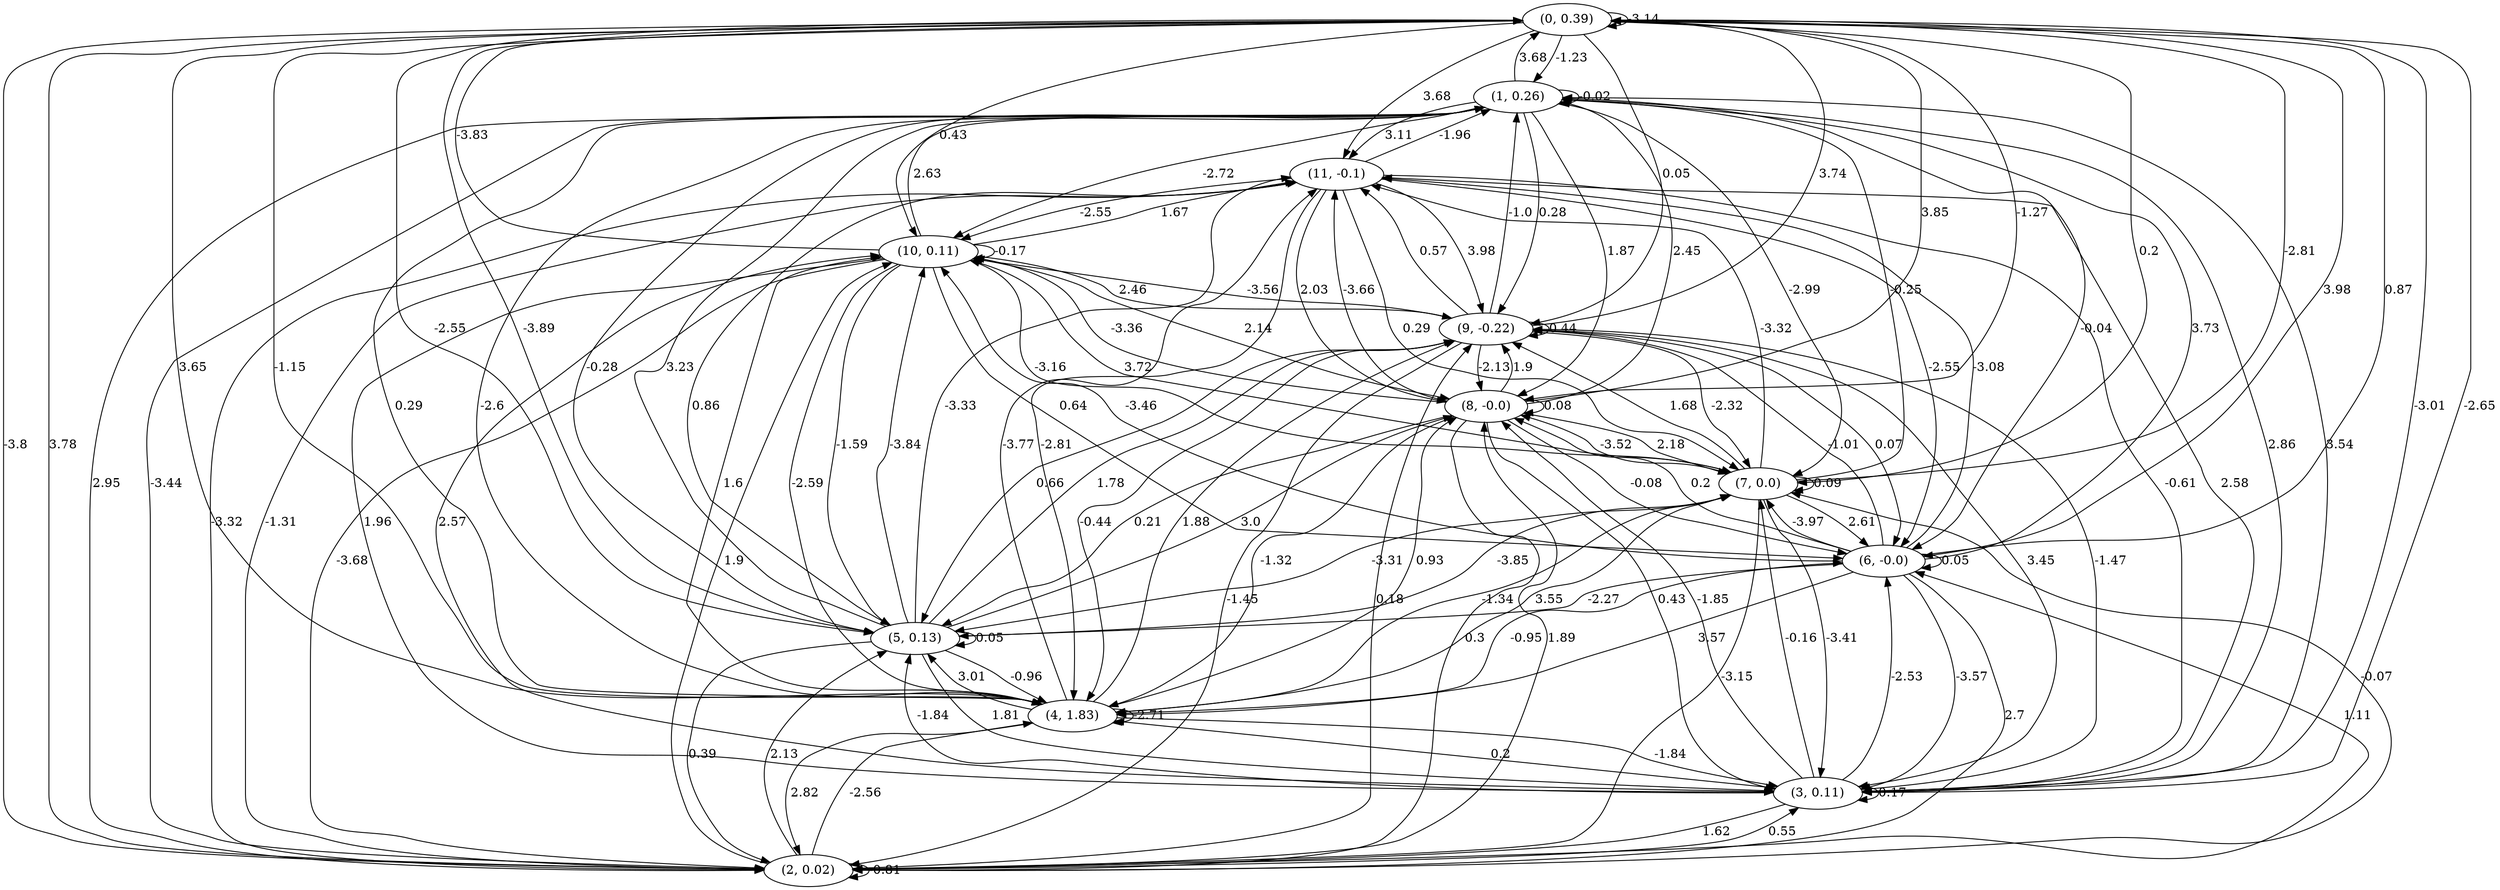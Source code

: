 digraph {
    0 [ label = "(0, 0.39)" ]
    1 [ label = "(1, 0.26)" ]
    2 [ label = "(2, 0.02)" ]
    3 [ label = "(3, 0.11)" ]
    4 [ label = "(4, 1.83)" ]
    5 [ label = "(5, 0.13)" ]
    6 [ label = "(6, -0.0)" ]
    7 [ label = "(7, 0.0)" ]
    8 [ label = "(8, -0.0)" ]
    9 [ label = "(9, -0.22)" ]
    10 [ label = "(10, 0.11)" ]
    11 [ label = "(11, -0.1)" ]
    0 -> 0 [ label = "-3.14" ]
    1 -> 1 [ label = "-0.02" ]
    2 -> 2 [ label = "-0.81" ]
    3 -> 3 [ label = "0.17" ]
    4 -> 4 [ label = "-2.71" ]
    5 -> 5 [ label = "0.05" ]
    6 -> 6 [ label = "0.05" ]
    7 -> 7 [ label = "0.09" ]
    8 -> 8 [ label = "0.08" ]
    9 -> 9 [ label = "0.44" ]
    10 -> 10 [ label = "-0.17" ]
    1 -> 0 [ label = "3.68" ]
    2 -> 0 [ label = "3.78" ]
    3 -> 0 [ label = "-2.65" ]
    4 -> 0 [ label = "-1.15" ]
    5 -> 0 [ label = "-3.89" ]
    6 -> 0 [ label = "0.87" ]
    7 -> 0 [ label = "-2.81" ]
    8 -> 0 [ label = "3.85" ]
    9 -> 0 [ label = "3.74" ]
    10 -> 0 [ label = "-3.83" ]
    0 -> 1 [ label = "-1.23" ]
    2 -> 1 [ label = "-3.44" ]
    3 -> 1 [ label = "3.54" ]
    4 -> 1 [ label = "0.29" ]
    5 -> 1 [ label = "3.23" ]
    6 -> 1 [ label = "3.73" ]
    7 -> 1 [ label = "-0.25" ]
    8 -> 1 [ label = "2.45" ]
    9 -> 1 [ label = "-1.0" ]
    10 -> 1 [ label = "2.63" ]
    11 -> 1 [ label = "-1.96" ]
    0 -> 2 [ label = "-3.8" ]
    1 -> 2 [ label = "2.95" ]
    3 -> 2 [ label = "1.62" ]
    4 -> 2 [ label = "2.82" ]
    5 -> 2 [ label = "0.39" ]
    6 -> 2 [ label = "2.7" ]
    7 -> 2 [ label = "-3.15" ]
    8 -> 2 [ label = "0.3" ]
    9 -> 2 [ label = "-1.45" ]
    10 -> 2 [ label = "-3.68" ]
    11 -> 2 [ label = "-3.32" ]
    0 -> 3 [ label = "-3.01" ]
    1 -> 3 [ label = "2.86" ]
    2 -> 3 [ label = "0.55" ]
    4 -> 3 [ label = "-1.84" ]
    5 -> 3 [ label = "1.81" ]
    6 -> 3 [ label = "-3.57" ]
    7 -> 3 [ label = "-3.41" ]
    8 -> 3 [ label = "0.43" ]
    9 -> 3 [ label = "3.45" ]
    10 -> 3 [ label = "1.96" ]
    11 -> 3 [ label = "-0.61" ]
    0 -> 4 [ label = "3.65" ]
    1 -> 4 [ label = "-2.6" ]
    2 -> 4 [ label = "-2.56" ]
    3 -> 4 [ label = "0.2" ]
    5 -> 4 [ label = "-0.96" ]
    6 -> 4 [ label = "3.57" ]
    7 -> 4 [ label = "-1.34" ]
    8 -> 4 [ label = "-1.32" ]
    9 -> 4 [ label = "-0.44" ]
    10 -> 4 [ label = "-2.59" ]
    11 -> 4 [ label = "-2.81" ]
    0 -> 5 [ label = "-2.55" ]
    1 -> 5 [ label = "-0.28" ]
    2 -> 5 [ label = "2.13" ]
    3 -> 5 [ label = "-1.84" ]
    4 -> 5 [ label = "3.01" ]
    6 -> 5 [ label = "-2.27" ]
    7 -> 5 [ label = "-3.31" ]
    8 -> 5 [ label = "0.21" ]
    9 -> 5 [ label = "0.66" ]
    10 -> 5 [ label = "-1.59" ]
    11 -> 5 [ label = "0.86" ]
    0 -> 6 [ label = "3.98" ]
    1 -> 6 [ label = "-0.04" ]
    2 -> 6 [ label = "1.11" ]
    3 -> 6 [ label = "-2.53" ]
    4 -> 6 [ label = "-0.95" ]
    7 -> 6 [ label = "2.61" ]
    8 -> 6 [ label = "-0.08" ]
    9 -> 6 [ label = "0.07" ]
    10 -> 6 [ label = "0.64" ]
    11 -> 6 [ label = "-2.55" ]
    0 -> 7 [ label = "0.2" ]
    1 -> 7 [ label = "-2.99" ]
    2 -> 7 [ label = "-0.07" ]
    3 -> 7 [ label = "-0.16" ]
    4 -> 7 [ label = "3.55" ]
    5 -> 7 [ label = "-3.85" ]
    6 -> 7 [ label = "-3.97" ]
    8 -> 7 [ label = "2.18" ]
    9 -> 7 [ label = "-2.32" ]
    10 -> 7 [ label = "-3.16" ]
    11 -> 7 [ label = "0.29" ]
    0 -> 8 [ label = "-1.27" ]
    1 -> 8 [ label = "1.87" ]
    2 -> 8 [ label = "1.89" ]
    3 -> 8 [ label = "-1.85" ]
    4 -> 8 [ label = "0.93" ]
    5 -> 8 [ label = "3.0" ]
    6 -> 8 [ label = "0.2" ]
    7 -> 8 [ label = "-3.52" ]
    9 -> 8 [ label = "-2.13" ]
    10 -> 8 [ label = "2.14" ]
    11 -> 8 [ label = "2.03" ]
    0 -> 9 [ label = "0.05" ]
    1 -> 9 [ label = "0.28" ]
    2 -> 9 [ label = "0.18" ]
    3 -> 9 [ label = "-1.47" ]
    4 -> 9 [ label = "1.88" ]
    5 -> 9 [ label = "1.78" ]
    6 -> 9 [ label = "-1.01" ]
    7 -> 9 [ label = "1.68" ]
    8 -> 9 [ label = "1.9" ]
    10 -> 9 [ label = "2.46" ]
    11 -> 9 [ label = "3.98" ]
    0 -> 10 [ label = "0.43" ]
    1 -> 10 [ label = "-2.72" ]
    2 -> 10 [ label = "1.9" ]
    3 -> 10 [ label = "2.57" ]
    4 -> 10 [ label = "1.6" ]
    5 -> 10 [ label = "-3.84" ]
    6 -> 10 [ label = "-3.46" ]
    7 -> 10 [ label = "3.72" ]
    8 -> 10 [ label = "-3.36" ]
    9 -> 10 [ label = "-3.56" ]
    11 -> 10 [ label = "-2.55" ]
    0 -> 11 [ label = "3.68" ]
    1 -> 11 [ label = "3.11" ]
    2 -> 11 [ label = "-1.31" ]
    3 -> 11 [ label = "2.58" ]
    4 -> 11 [ label = "-3.77" ]
    5 -> 11 [ label = "-3.33" ]
    6 -> 11 [ label = "-3.08" ]
    7 -> 11 [ label = "-3.32" ]
    8 -> 11 [ label = "-3.66" ]
    9 -> 11 [ label = "0.57" ]
    10 -> 11 [ label = "1.67" ]
}

